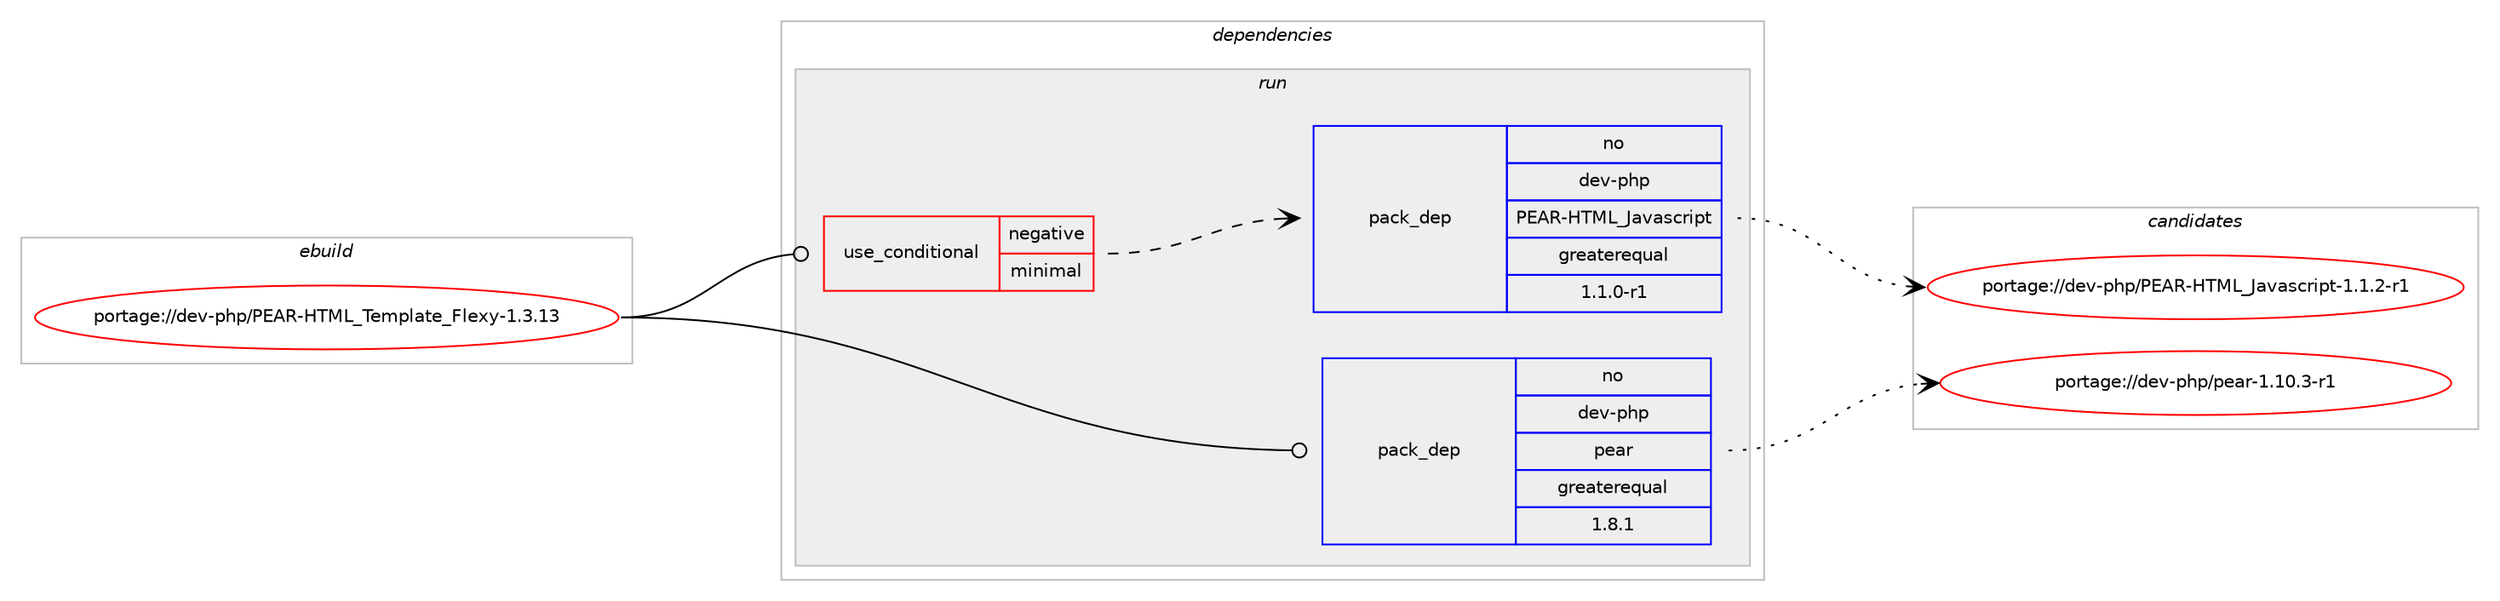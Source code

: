 digraph prolog {

# *************
# Graph options
# *************

newrank=true;
concentrate=true;
compound=true;
graph [rankdir=LR,fontname=Helvetica,fontsize=10,ranksep=1.5];#, ranksep=2.5, nodesep=0.2];
edge  [arrowhead=vee];
node  [fontname=Helvetica,fontsize=10];

# **********
# The ebuild
# **********

subgraph cluster_leftcol {
color=gray;
rank=same;
label=<<i>ebuild</i>>;
id [label="portage://dev-php/PEAR-HTML_Template_Flexy-1.3.13", color=red, width=4, href="../dev-php/PEAR-HTML_Template_Flexy-1.3.13.svg"];
}

# ****************
# The dependencies
# ****************

subgraph cluster_midcol {
color=gray;
label=<<i>dependencies</i>>;
subgraph cluster_compile {
fillcolor="#eeeeee";
style=filled;
label=<<i>compile</i>>;
}
subgraph cluster_compileandrun {
fillcolor="#eeeeee";
style=filled;
label=<<i>compile and run</i>>;
}
subgraph cluster_run {
fillcolor="#eeeeee";
style=filled;
label=<<i>run</i>>;
subgraph cond29196 {
dependency69997 [label=<<TABLE BORDER="0" CELLBORDER="1" CELLSPACING="0" CELLPADDING="4"><TR><TD ROWSPAN="3" CELLPADDING="10">use_conditional</TD></TR><TR><TD>negative</TD></TR><TR><TD>minimal</TD></TR></TABLE>>, shape=none, color=red];
subgraph pack39601 {
dependency69998 [label=<<TABLE BORDER="0" CELLBORDER="1" CELLSPACING="0" CELLPADDING="4" WIDTH="220"><TR><TD ROWSPAN="6" CELLPADDING="30">pack_dep</TD></TR><TR><TD WIDTH="110">no</TD></TR><TR><TD>dev-php</TD></TR><TR><TD>PEAR-HTML_Javascript</TD></TR><TR><TD>greaterequal</TD></TR><TR><TD>1.1.0-r1</TD></TR></TABLE>>, shape=none, color=blue];
}
dependency69997:e -> dependency69998:w [weight=20,style="dashed",arrowhead="vee"];
# *** BEGIN UNKNOWN DEPENDENCY TYPE (TODO) ***
# dependency69997 -> package_dependency(portage://dev-php/PEAR-HTML_Template_Flexy-1.3.13,run,no,dev-php,PEAR-File_Gettext,none,[,,],[],[])
# *** END UNKNOWN DEPENDENCY TYPE (TODO) ***

}
id:e -> dependency69997:w [weight=20,style="solid",arrowhead="odot"];
subgraph pack39602 {
dependency69999 [label=<<TABLE BORDER="0" CELLBORDER="1" CELLSPACING="0" CELLPADDING="4" WIDTH="220"><TR><TD ROWSPAN="6" CELLPADDING="30">pack_dep</TD></TR><TR><TD WIDTH="110">no</TD></TR><TR><TD>dev-php</TD></TR><TR><TD>pear</TD></TR><TR><TD>greaterequal</TD></TR><TR><TD>1.8.1</TD></TR></TABLE>>, shape=none, color=blue];
}
id:e -> dependency69999:w [weight=20,style="solid",arrowhead="odot"];
}
}

# **************
# The candidates
# **************

subgraph cluster_choices {
rank=same;
color=gray;
label=<<i>candidates</i>>;

subgraph choice39601 {
color=black;
nodesep=1;
choice100101118451121041124780696582457284777695749711897115991141051121164549464946504511449 [label="portage://dev-php/PEAR-HTML_Javascript-1.1.2-r1", color=red, width=4,href="../dev-php/PEAR-HTML_Javascript-1.1.2-r1.svg"];
dependency69998:e -> choice100101118451121041124780696582457284777695749711897115991141051121164549464946504511449:w [style=dotted,weight="100"];
}
subgraph choice39602 {
color=black;
nodesep=1;
choice100101118451121041124711210197114454946494846514511449 [label="portage://dev-php/pear-1.10.3-r1", color=red, width=4,href="../dev-php/pear-1.10.3-r1.svg"];
dependency69999:e -> choice100101118451121041124711210197114454946494846514511449:w [style=dotted,weight="100"];
}
}

}
